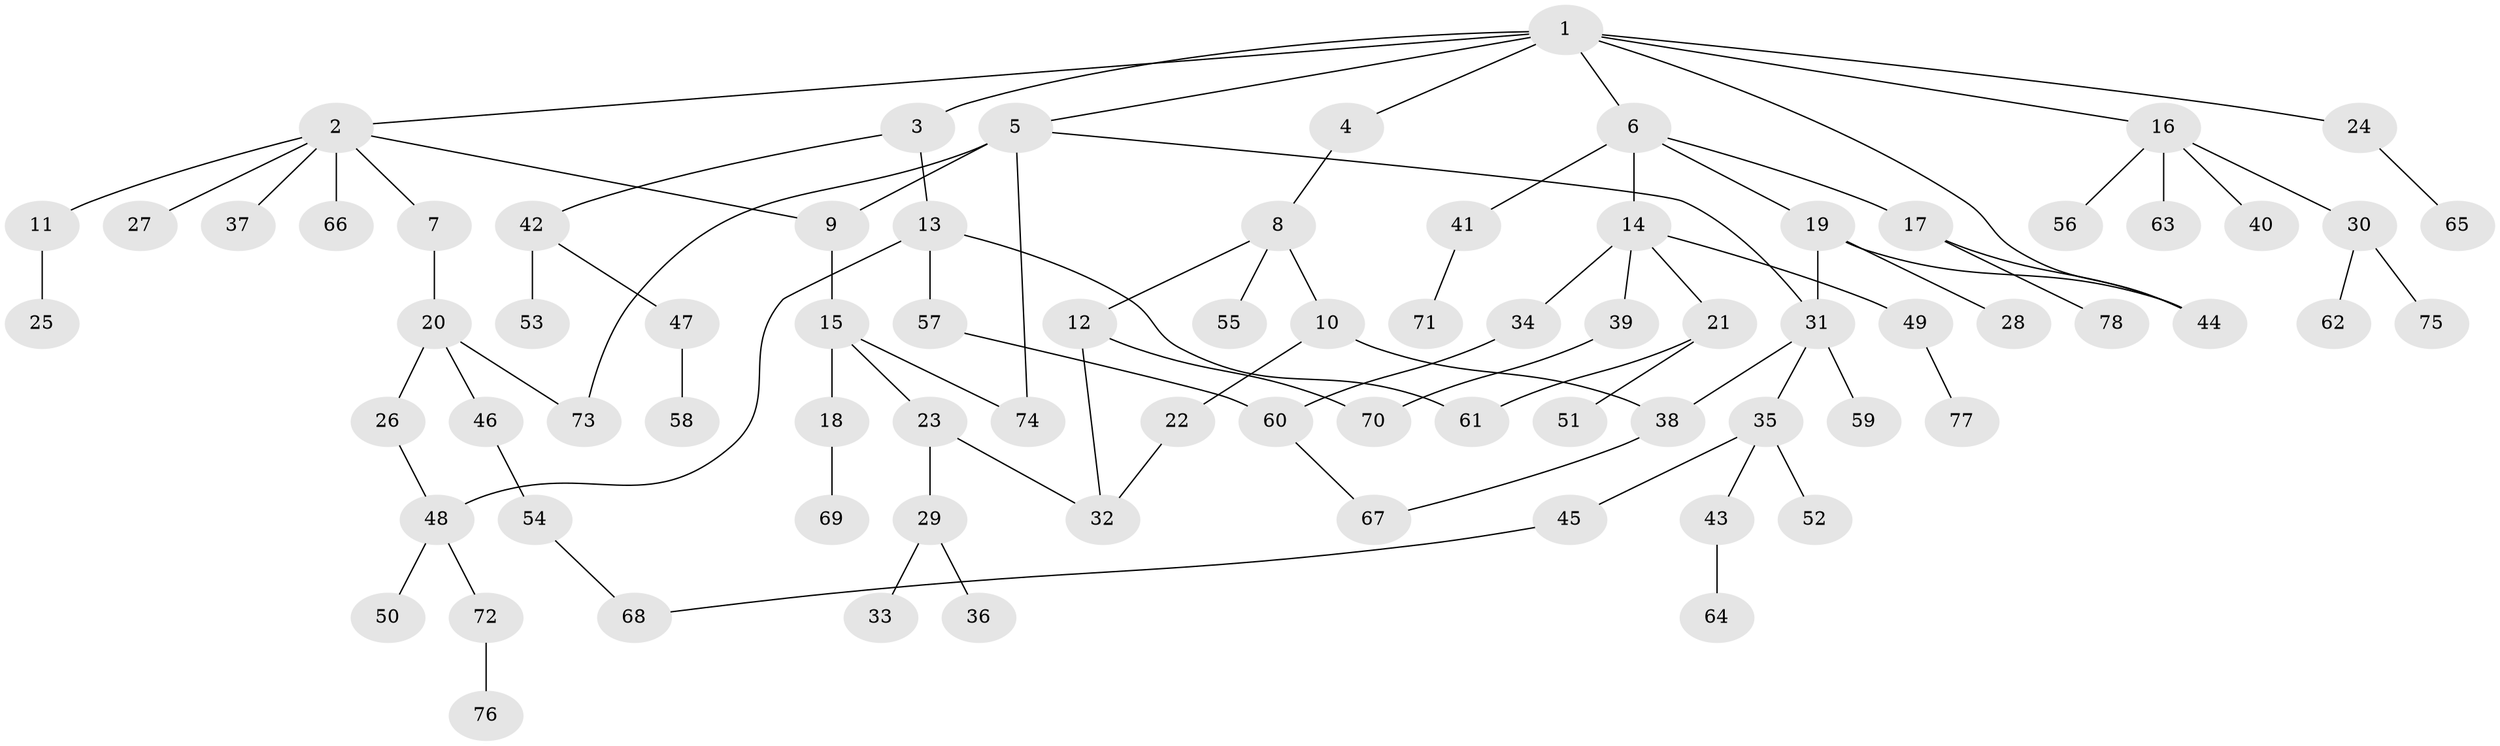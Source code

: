 // coarse degree distribution, {11: 0.019230769230769232, 7: 0.038461538461538464, 5: 0.057692307692307696, 4: 0.09615384615384616, 3: 0.19230769230769232, 1: 0.38461538461538464, 2: 0.21153846153846154}
// Generated by graph-tools (version 1.1) at 2025/41/03/06/25 10:41:27]
// undirected, 78 vertices, 92 edges
graph export_dot {
graph [start="1"]
  node [color=gray90,style=filled];
  1;
  2;
  3;
  4;
  5;
  6;
  7;
  8;
  9;
  10;
  11;
  12;
  13;
  14;
  15;
  16;
  17;
  18;
  19;
  20;
  21;
  22;
  23;
  24;
  25;
  26;
  27;
  28;
  29;
  30;
  31;
  32;
  33;
  34;
  35;
  36;
  37;
  38;
  39;
  40;
  41;
  42;
  43;
  44;
  45;
  46;
  47;
  48;
  49;
  50;
  51;
  52;
  53;
  54;
  55;
  56;
  57;
  58;
  59;
  60;
  61;
  62;
  63;
  64;
  65;
  66;
  67;
  68;
  69;
  70;
  71;
  72;
  73;
  74;
  75;
  76;
  77;
  78;
  1 -- 2;
  1 -- 3;
  1 -- 4;
  1 -- 5;
  1 -- 6;
  1 -- 16;
  1 -- 24;
  1 -- 44;
  2 -- 7;
  2 -- 9;
  2 -- 11;
  2 -- 27;
  2 -- 37;
  2 -- 66;
  3 -- 13;
  3 -- 42;
  4 -- 8;
  5 -- 74;
  5 -- 9;
  5 -- 31;
  5 -- 73;
  6 -- 14;
  6 -- 17;
  6 -- 19;
  6 -- 41;
  7 -- 20;
  8 -- 10;
  8 -- 12;
  8 -- 55;
  9 -- 15;
  10 -- 22;
  10 -- 38;
  11 -- 25;
  12 -- 70;
  12 -- 32;
  13 -- 48;
  13 -- 57;
  13 -- 61;
  14 -- 21;
  14 -- 34;
  14 -- 39;
  14 -- 49;
  15 -- 18;
  15 -- 23;
  15 -- 74;
  16 -- 30;
  16 -- 40;
  16 -- 56;
  16 -- 63;
  17 -- 44;
  17 -- 78;
  18 -- 69;
  19 -- 28;
  19 -- 31;
  19 -- 44;
  20 -- 26;
  20 -- 46;
  20 -- 73;
  21 -- 51;
  21 -- 61;
  22 -- 32;
  23 -- 29;
  23 -- 32;
  24 -- 65;
  26 -- 48;
  29 -- 33;
  29 -- 36;
  30 -- 62;
  30 -- 75;
  31 -- 35;
  31 -- 38;
  31 -- 59;
  34 -- 60;
  35 -- 43;
  35 -- 45;
  35 -- 52;
  38 -- 67;
  39 -- 70;
  41 -- 71;
  42 -- 47;
  42 -- 53;
  43 -- 64;
  45 -- 68;
  46 -- 54;
  47 -- 58;
  48 -- 50;
  48 -- 72;
  49 -- 77;
  54 -- 68;
  57 -- 60;
  60 -- 67;
  72 -- 76;
}
